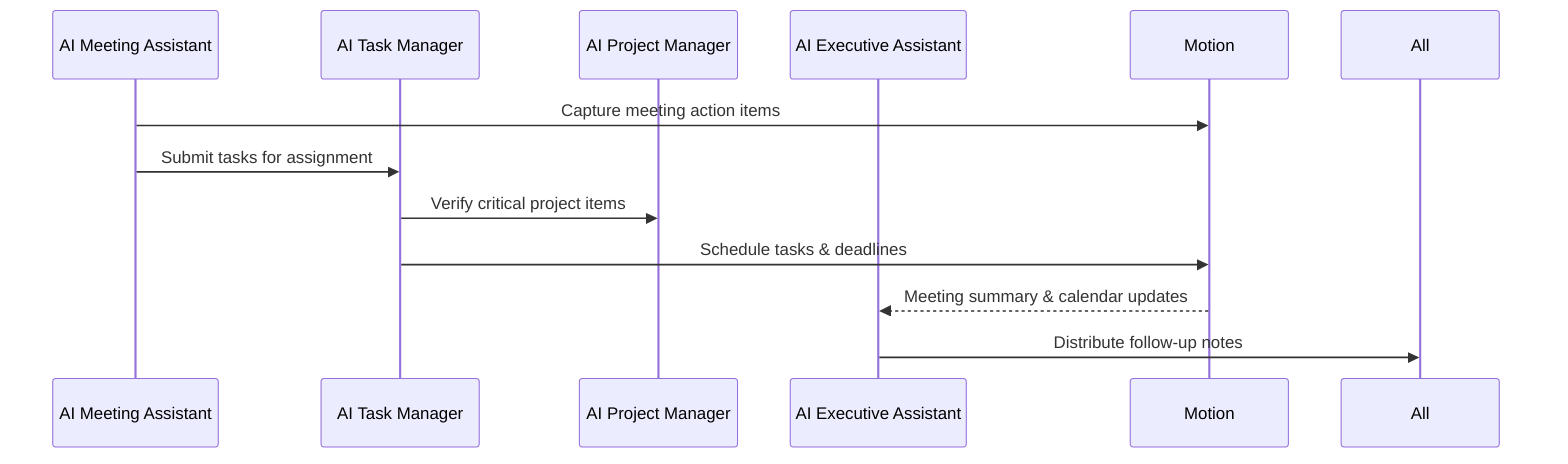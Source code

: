 sequenceDiagram
    participant MEET as AI Meeting Assistant
    participant TM as AI Task Manager
    participant PM as AI Project Manager
    participant EA as AI Executive Assistant
    participant Motion

    MEET->>Motion: Capture meeting action items
    MEET->>TM: Submit tasks for assignment
    TM->>PM: Verify critical project items
    TM->>Motion: Schedule tasks & deadlines
    Motion-->>EA: Meeting summary & calendar updates
    EA->>All: Distribute follow-up notes